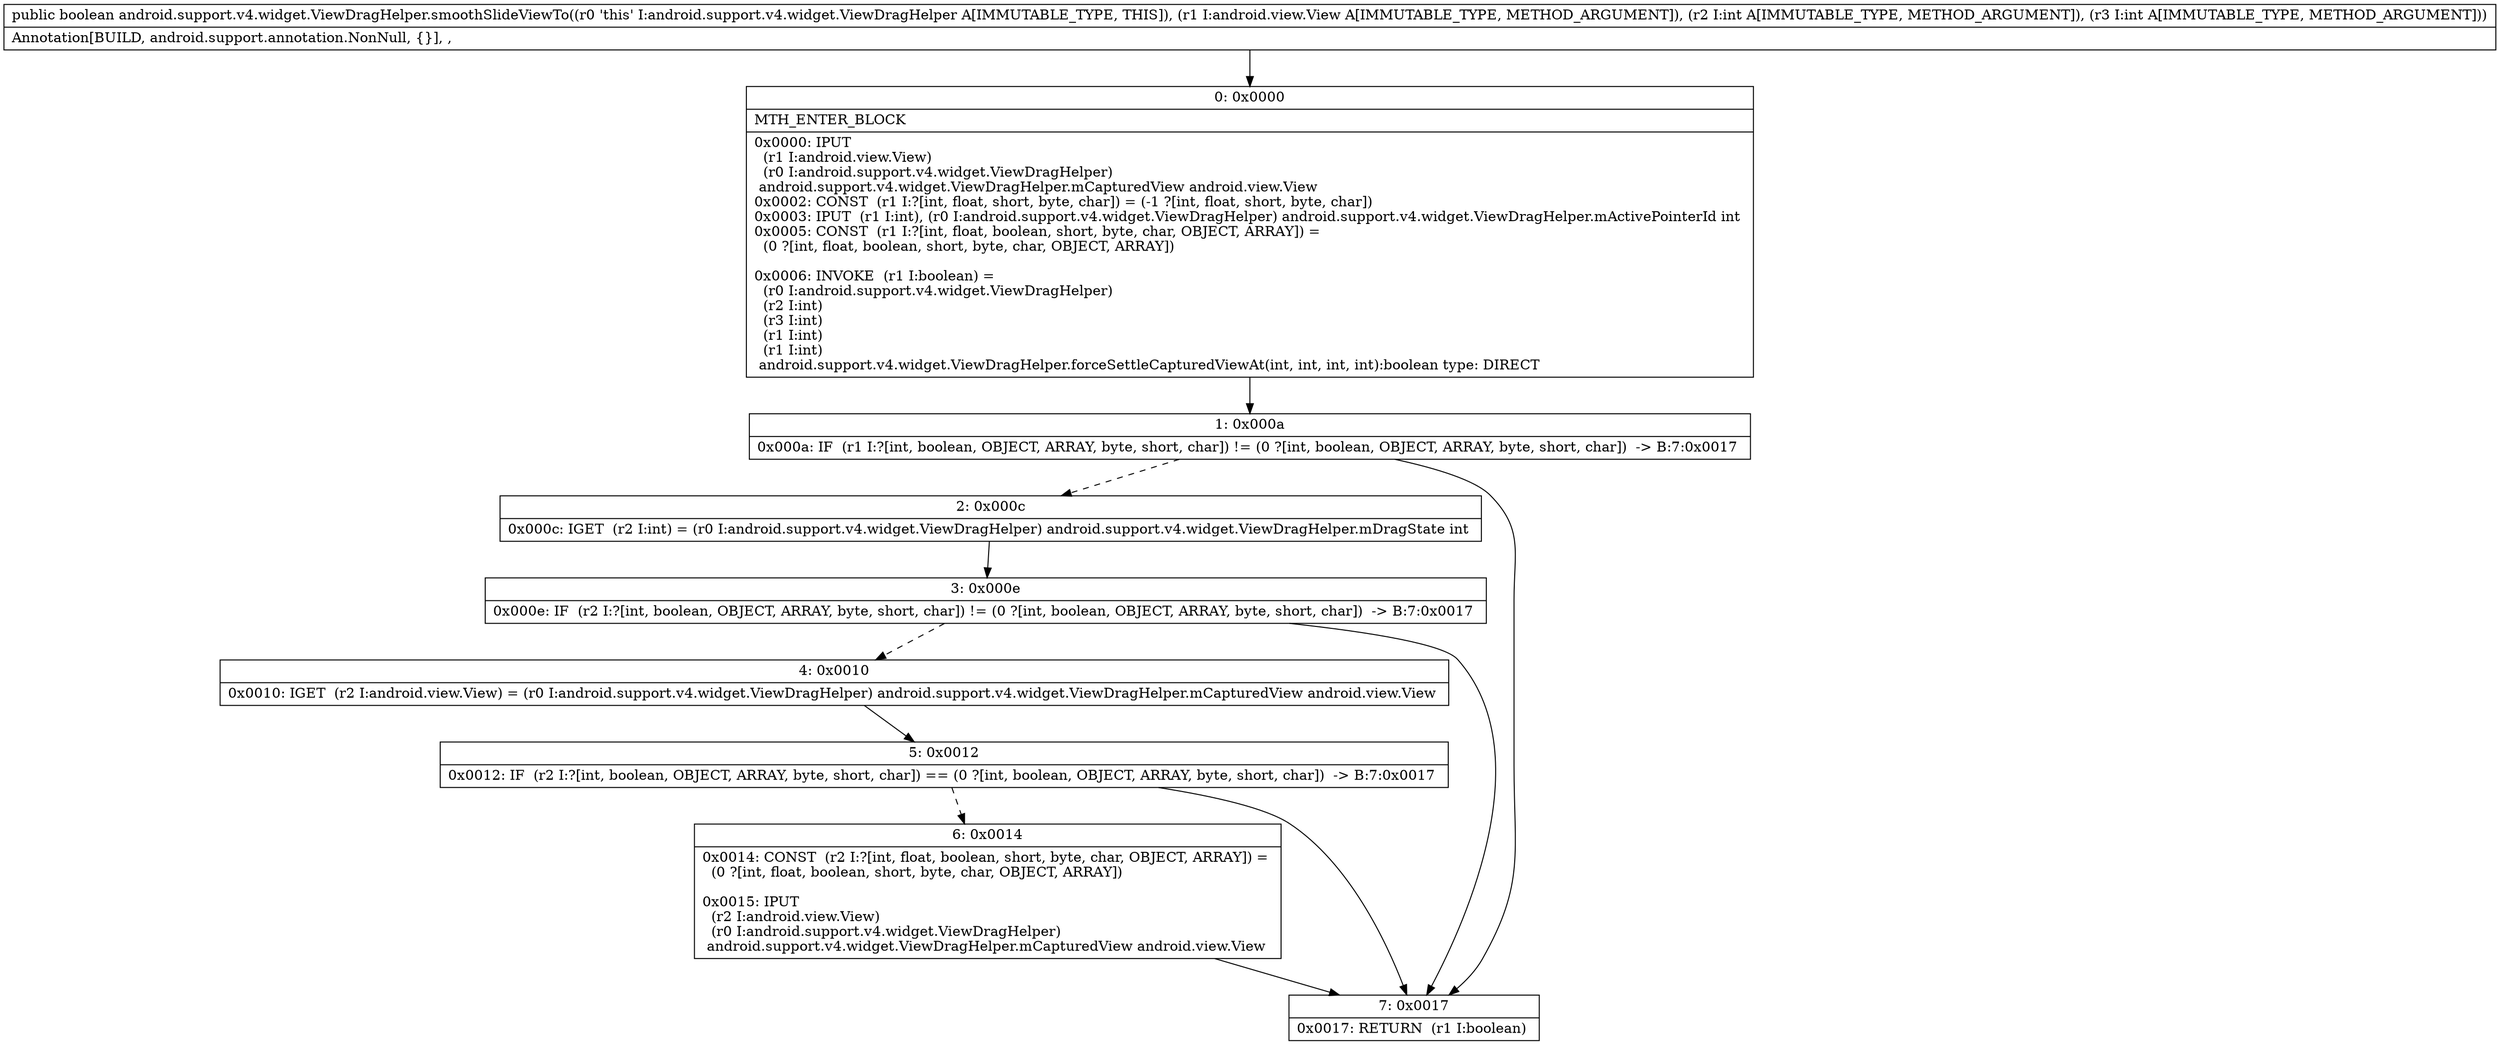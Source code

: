 digraph "CFG forandroid.support.v4.widget.ViewDragHelper.smoothSlideViewTo(Landroid\/view\/View;II)Z" {
Node_0 [shape=record,label="{0\:\ 0x0000|MTH_ENTER_BLOCK\l|0x0000: IPUT  \l  (r1 I:android.view.View)\l  (r0 I:android.support.v4.widget.ViewDragHelper)\l android.support.v4.widget.ViewDragHelper.mCapturedView android.view.View \l0x0002: CONST  (r1 I:?[int, float, short, byte, char]) = (\-1 ?[int, float, short, byte, char]) \l0x0003: IPUT  (r1 I:int), (r0 I:android.support.v4.widget.ViewDragHelper) android.support.v4.widget.ViewDragHelper.mActivePointerId int \l0x0005: CONST  (r1 I:?[int, float, boolean, short, byte, char, OBJECT, ARRAY]) = \l  (0 ?[int, float, boolean, short, byte, char, OBJECT, ARRAY])\l \l0x0006: INVOKE  (r1 I:boolean) = \l  (r0 I:android.support.v4.widget.ViewDragHelper)\l  (r2 I:int)\l  (r3 I:int)\l  (r1 I:int)\l  (r1 I:int)\l android.support.v4.widget.ViewDragHelper.forceSettleCapturedViewAt(int, int, int, int):boolean type: DIRECT \l}"];
Node_1 [shape=record,label="{1\:\ 0x000a|0x000a: IF  (r1 I:?[int, boolean, OBJECT, ARRAY, byte, short, char]) != (0 ?[int, boolean, OBJECT, ARRAY, byte, short, char])  \-\> B:7:0x0017 \l}"];
Node_2 [shape=record,label="{2\:\ 0x000c|0x000c: IGET  (r2 I:int) = (r0 I:android.support.v4.widget.ViewDragHelper) android.support.v4.widget.ViewDragHelper.mDragState int \l}"];
Node_3 [shape=record,label="{3\:\ 0x000e|0x000e: IF  (r2 I:?[int, boolean, OBJECT, ARRAY, byte, short, char]) != (0 ?[int, boolean, OBJECT, ARRAY, byte, short, char])  \-\> B:7:0x0017 \l}"];
Node_4 [shape=record,label="{4\:\ 0x0010|0x0010: IGET  (r2 I:android.view.View) = (r0 I:android.support.v4.widget.ViewDragHelper) android.support.v4.widget.ViewDragHelper.mCapturedView android.view.View \l}"];
Node_5 [shape=record,label="{5\:\ 0x0012|0x0012: IF  (r2 I:?[int, boolean, OBJECT, ARRAY, byte, short, char]) == (0 ?[int, boolean, OBJECT, ARRAY, byte, short, char])  \-\> B:7:0x0017 \l}"];
Node_6 [shape=record,label="{6\:\ 0x0014|0x0014: CONST  (r2 I:?[int, float, boolean, short, byte, char, OBJECT, ARRAY]) = \l  (0 ?[int, float, boolean, short, byte, char, OBJECT, ARRAY])\l \l0x0015: IPUT  \l  (r2 I:android.view.View)\l  (r0 I:android.support.v4.widget.ViewDragHelper)\l android.support.v4.widget.ViewDragHelper.mCapturedView android.view.View \l}"];
Node_7 [shape=record,label="{7\:\ 0x0017|0x0017: RETURN  (r1 I:boolean) \l}"];
MethodNode[shape=record,label="{public boolean android.support.v4.widget.ViewDragHelper.smoothSlideViewTo((r0 'this' I:android.support.v4.widget.ViewDragHelper A[IMMUTABLE_TYPE, THIS]), (r1 I:android.view.View A[IMMUTABLE_TYPE, METHOD_ARGUMENT]), (r2 I:int A[IMMUTABLE_TYPE, METHOD_ARGUMENT]), (r3 I:int A[IMMUTABLE_TYPE, METHOD_ARGUMENT]))  | Annotation[BUILD, android.support.annotation.NonNull, \{\}], , \l}"];
MethodNode -> Node_0;
Node_0 -> Node_1;
Node_1 -> Node_2[style=dashed];
Node_1 -> Node_7;
Node_2 -> Node_3;
Node_3 -> Node_4[style=dashed];
Node_3 -> Node_7;
Node_4 -> Node_5;
Node_5 -> Node_6[style=dashed];
Node_5 -> Node_7;
Node_6 -> Node_7;
}

